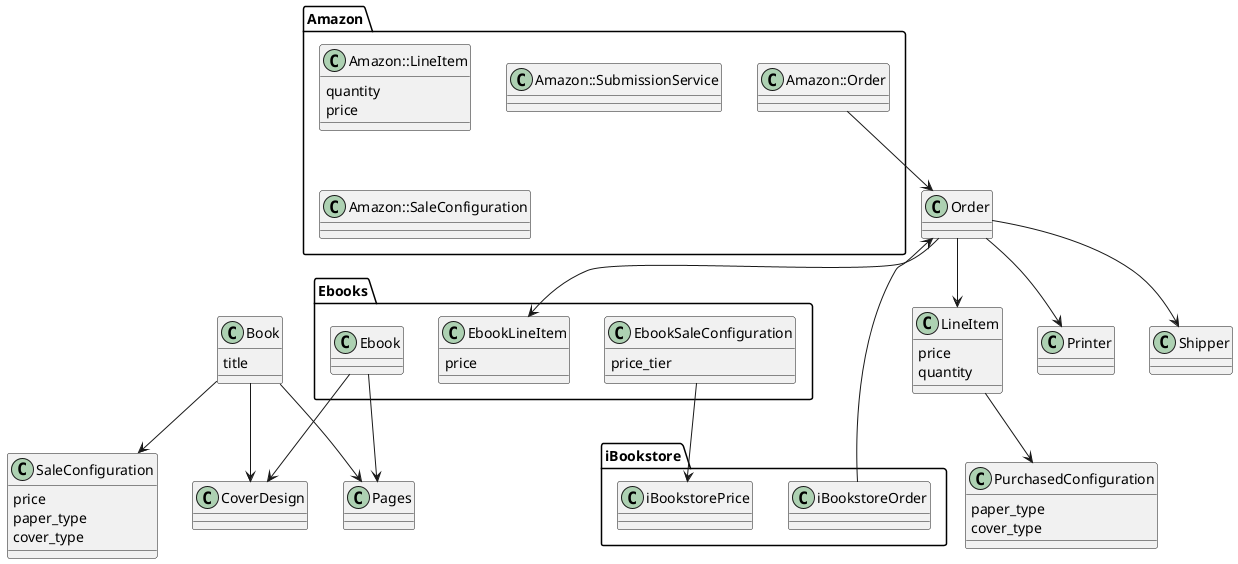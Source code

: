 @startuml
skinparam shadowing false

package "Amazon" {
  class Amazon::Order
  class Amazon::LineItem {
    quantity
    price
  }
  class Amazon::SubmissionService
  class Amazon::SaleConfiguration
}

Amazon::Order --> Order

package "Ebooks" {
  class Ebook {
  }

  class EbookLineItem {
    price
  }

  class EbookSaleConfiguration {
    price_tier
  }
}

package "iBookstore" {
  class iBookstoreOrder
  class iBookstorePrice

}
iBookstoreOrder --> Order
EbookSaleConfiguration --> iBookstorePrice

Ebook --> Pages
Ebook --> CoverDesign

Order --> EbookLineItem

class Book {
  title
}

class CoverDesign
class Pages

Book --> CoverDesign
Book --> Pages
Book --> SaleConfiguration

class SaleConfiguration {
  price
  paper_type
  cover_type
}

class Order
class LineItem {
  price
  quantity
}


class PurchasedConfiguration {
  paper_type
  cover_type
}

Order --> LineItem
LineItem --> PurchasedConfiguration

Order --> Printer
Order --> Shipper

class Printer
class Shipper

@enduml
